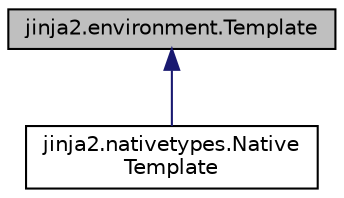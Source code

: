 digraph "jinja2.environment.Template"
{
 // LATEX_PDF_SIZE
  edge [fontname="Helvetica",fontsize="10",labelfontname="Helvetica",labelfontsize="10"];
  node [fontname="Helvetica",fontsize="10",shape=record];
  Node1 [label="jinja2.environment.Template",height=0.2,width=0.4,color="black", fillcolor="grey75", style="filled", fontcolor="black",tooltip=" "];
  Node1 -> Node2 [dir="back",color="midnightblue",fontsize="10",style="solid"];
  Node2 [label="jinja2.nativetypes.Native\lTemplate",height=0.2,width=0.4,color="black", fillcolor="white", style="filled",URL="$classjinja2_1_1nativetypes_1_1NativeTemplate.html",tooltip=" "];
}

